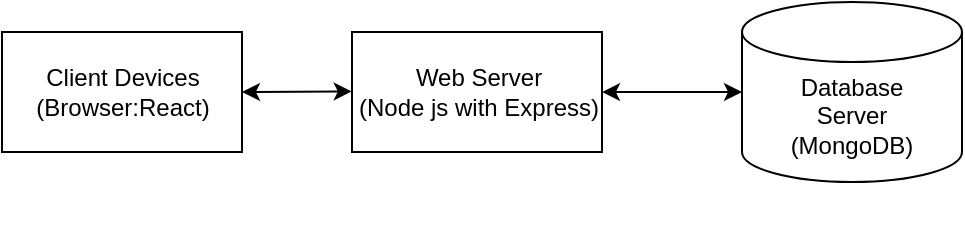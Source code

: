<mxfile version="26.0.15">
  <diagram name="Page-1" id="MsUvAoJ1YO9R0XAHC7p0">
    <mxGraphModel dx="1195" dy="697" grid="1" gridSize="10" guides="1" tooltips="1" connect="1" arrows="1" fold="1" page="1" pageScale="1" pageWidth="850" pageHeight="1100" math="0" shadow="0">
      <root>
        <mxCell id="0" />
        <mxCell id="1" parent="0" />
        <mxCell id="MtRa37t3293Gh6geokRd-1" value="" style="verticalLabelPosition=bottom;verticalAlign=top;html=1;shape=mxgraph.basic.rect;fillColor2=none;strokeWidth=1;size=20;indent=5;" vertex="1" parent="1">
          <mxGeometry x="160" y="160" width="120" height="60" as="geometry" />
        </mxCell>
        <mxCell id="MtRa37t3293Gh6geokRd-2" value="Client Devices&lt;div&gt;(Browser:React)&lt;/div&gt;" style="text;html=1;align=center;verticalAlign=middle;resizable=0;points=[];autosize=1;strokeColor=none;fillColor=none;" vertex="1" parent="1">
          <mxGeometry x="165" y="170" width="110" height="40" as="geometry" />
        </mxCell>
        <mxCell id="MtRa37t3293Gh6geokRd-3" value="&lt;br&gt;&lt;div&gt;&lt;br/&gt;&lt;/div&gt;" style="verticalLabelPosition=bottom;verticalAlign=top;html=1;shape=mxgraph.basic.rect;fillColor2=none;strokeWidth=1;size=20;indent=5;" vertex="1" parent="1">
          <mxGeometry x="335" y="160" width="125" height="60" as="geometry" />
        </mxCell>
        <mxCell id="MtRa37t3293Gh6geokRd-5" value="" style="shape=cylinder3;whiteSpace=wrap;html=1;boundedLbl=1;backgroundOutline=1;size=15;" vertex="1" parent="1">
          <mxGeometry x="530" y="145" width="110" height="90" as="geometry" />
        </mxCell>
        <mxCell id="MtRa37t3293Gh6geokRd-13" value="" style="endArrow=classic;startArrow=classic;html=1;rounded=0;entryX=-0.001;entryY=0.495;entryDx=0;entryDy=0;entryPerimeter=0;" edge="1" parent="1" target="MtRa37t3293Gh6geokRd-3">
          <mxGeometry width="50" height="50" relative="1" as="geometry">
            <mxPoint x="280" y="190" as="sourcePoint" />
            <mxPoint x="335.72" y="182" as="targetPoint" />
          </mxGeometry>
        </mxCell>
        <mxCell id="MtRa37t3293Gh6geokRd-14" value="" style="endArrow=classic;startArrow=classic;html=1;rounded=0;entryX=0;entryY=0.5;entryDx=0;entryDy=0;entryPerimeter=0;" edge="1" parent="1" target="MtRa37t3293Gh6geokRd-5">
          <mxGeometry width="50" height="50" relative="1" as="geometry">
            <mxPoint x="460" y="190.056" as="sourcePoint" />
            <mxPoint x="515" y="189.95" as="targetPoint" />
          </mxGeometry>
        </mxCell>
        <mxCell id="MtRa37t3293Gh6geokRd-15" value="Web Server&lt;div&gt;(Node js with Express)&lt;/div&gt;" style="text;html=1;align=center;verticalAlign=middle;resizable=0;points=[];autosize=1;strokeColor=none;fillColor=none;" vertex="1" parent="1">
          <mxGeometry x="327.5" y="170" width="140" height="40" as="geometry" />
        </mxCell>
        <mxCell id="MtRa37t3293Gh6geokRd-16" value="Database Server&lt;div&gt;(MongoDB)&lt;/div&gt;" style="text;html=1;align=center;verticalAlign=middle;whiteSpace=wrap;rounded=0;" vertex="1" parent="1">
          <mxGeometry x="540" y="187" width="90" height="30" as="geometry" />
        </mxCell>
      </root>
    </mxGraphModel>
  </diagram>
</mxfile>
